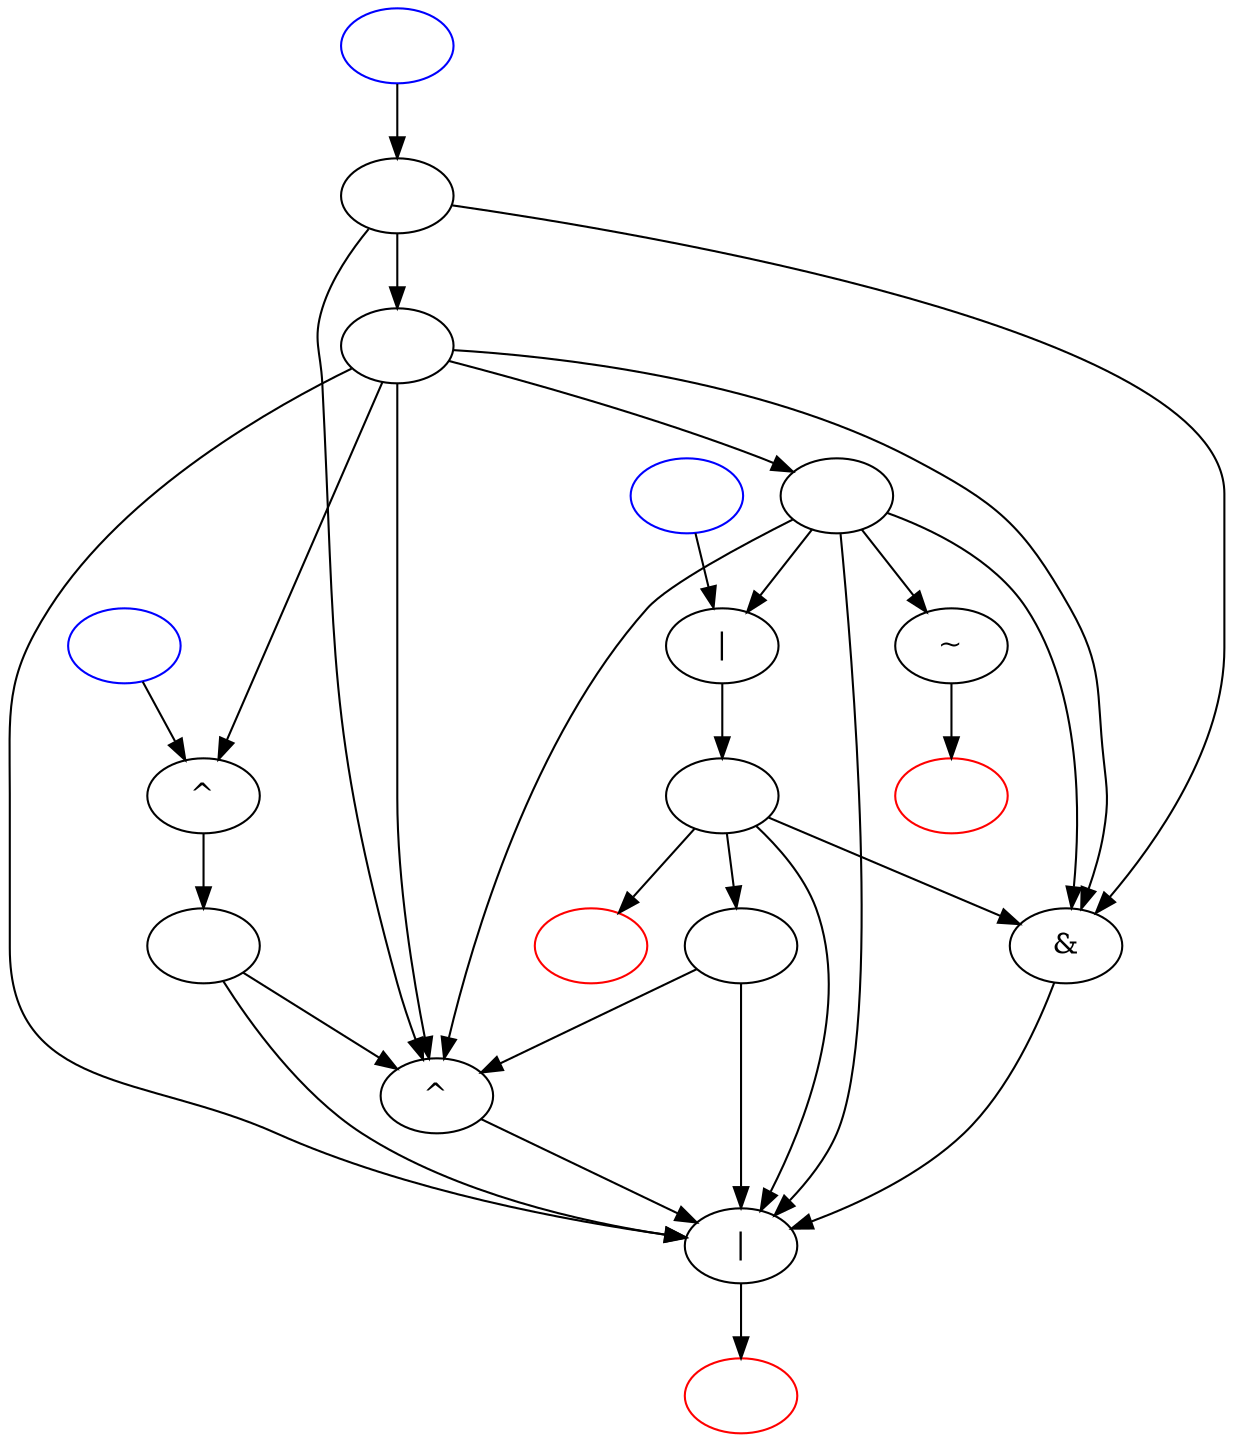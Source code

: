 digraph G {
    v0 [label=""];
    v0 -> v1;
    v0 -> v7;
    v0 -> v8;
    v1 [label=""];
    v1 -> v2;
    v1 -> v6;
    v1 -> v7;
    v1 -> v8;
    v1 -> v9;
    v2 [label=""];
    v2 -> v3;
    v2 -> v5;
    v2 -> v7;
    v2 -> v8;
    v2 -> v9;
    v3 [label="|"];
    v3 -> v16;
    v4 [label=""];
    v4 -> v7;
    v4 -> v9;
    v5 [label="~"];
    v5 -> v11;
    v6 [label="^"];
    v6 -> v17;
    v7 [label="^"];
    v7 -> v9;
    v8 [label="&"];
    v8 -> v9;
    v9 [label="|"];
    v9 -> v12;
    v10 [color=blue];
    v10 [label=""];
    v10 -> v0;
    v11 [color=red];
    v11 [label=""];
    v12 [color=red];
    v12 [label=""];
    v13 [color=blue];
    v13 [label=""];
    v13 -> v3;
    v14 [color=blue];
    v14 [label=""];
    v14 -> v6;
    v15 [color=red];
    v15 [label=""];
    v16 [label=""];
    v16 -> v4;
    v16 -> v8;
    v16 -> v9;
    v16 -> v15;
    v17 [label=""];
    v17 -> v7;
    v17 -> v9;
}